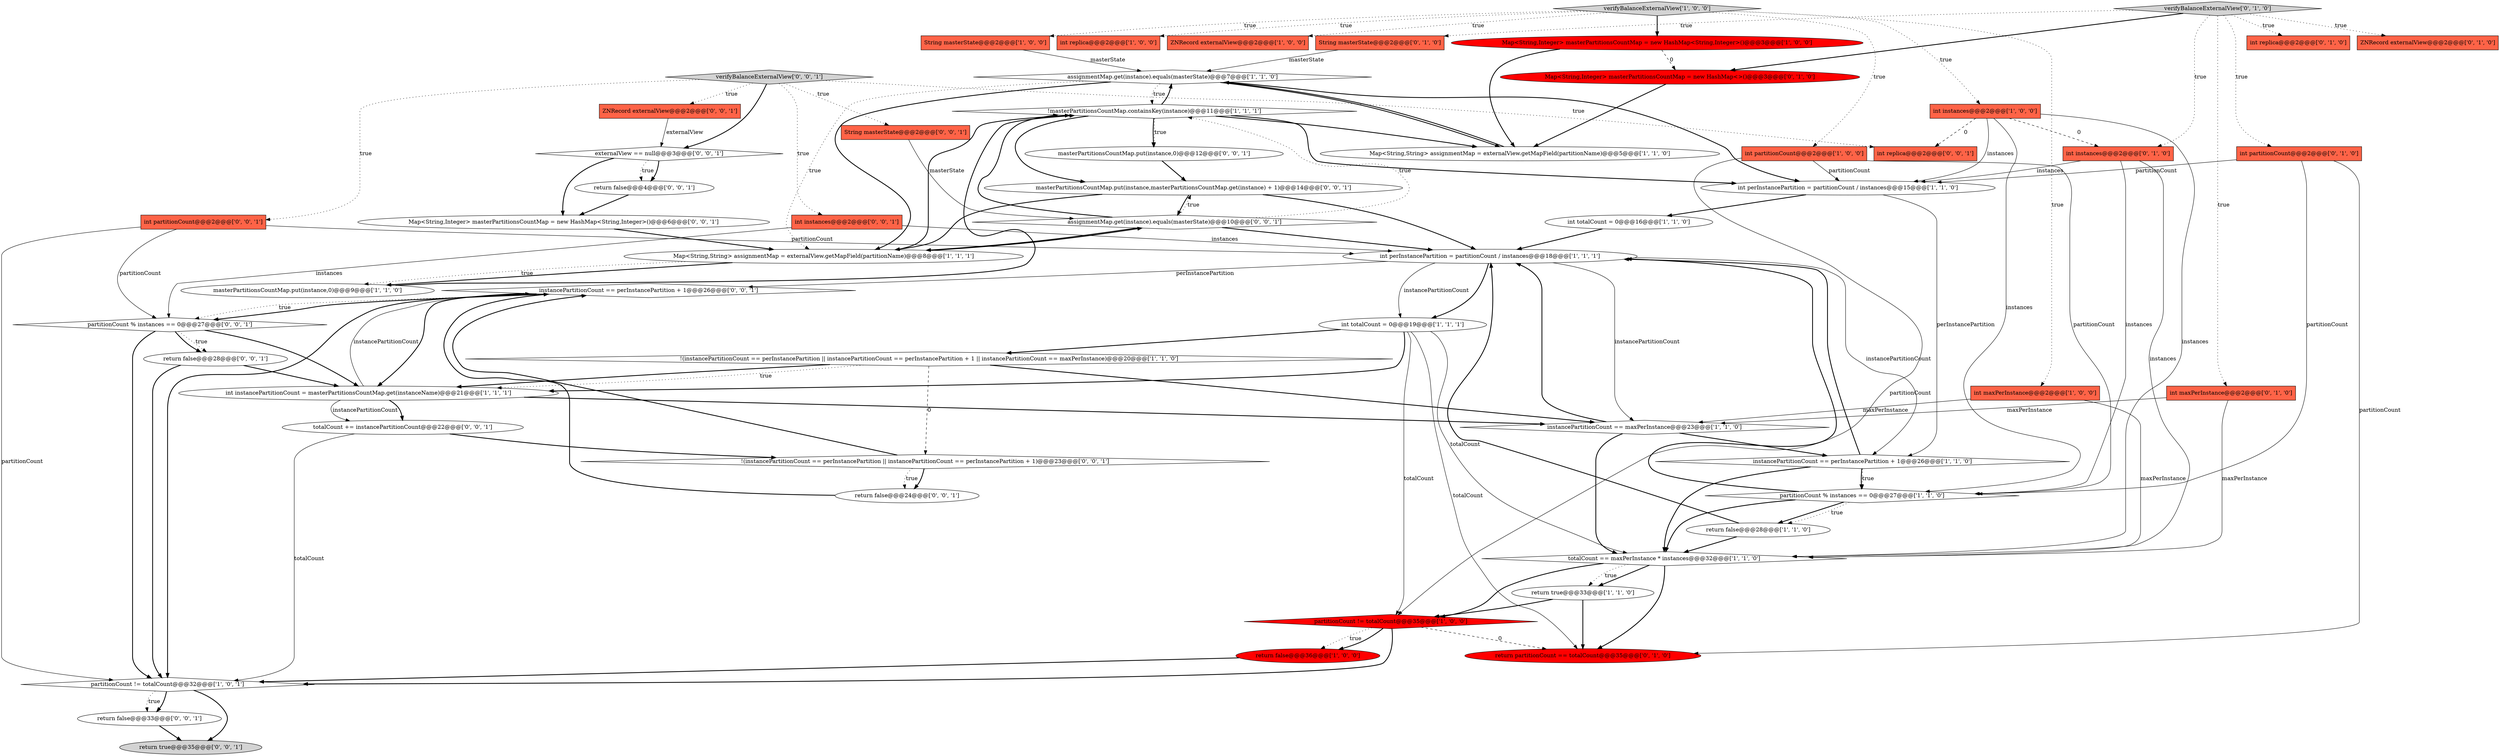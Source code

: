 digraph {
0 [style = filled, label = "partitionCount != totalCount@@@35@@@['1', '0', '0']", fillcolor = red, shape = diamond image = "AAA1AAABBB1BBB"];
54 [style = filled, label = "int replica@@@2@@@['0', '0', '1']", fillcolor = tomato, shape = box image = "AAA0AAABBB3BBB"];
52 [style = filled, label = "partitionCount % instances == 0@@@27@@@['0', '0', '1']", fillcolor = white, shape = diamond image = "AAA0AAABBB3BBB"];
3 [style = filled, label = "!masterPartitionsCountMap.containsKey(instance)@@@11@@@['1', '1', '1']", fillcolor = white, shape = diamond image = "AAA0AAABBB1BBB"];
29 [style = filled, label = "int partitionCount@@@2@@@['0', '1', '0']", fillcolor = tomato, shape = box image = "AAA0AAABBB2BBB"];
41 [style = filled, label = "totalCount += instancePartitionCount@@@22@@@['0', '0', '1']", fillcolor = white, shape = ellipse image = "AAA0AAABBB3BBB"];
17 [style = filled, label = "int replica@@@2@@@['1', '0', '0']", fillcolor = tomato, shape = box image = "AAA0AAABBB1BBB"];
45 [style = filled, label = "ZNRecord externalView@@@2@@@['0', '0', '1']", fillcolor = tomato, shape = box image = "AAA0AAABBB3BBB"];
56 [style = filled, label = "return false@@@33@@@['0', '0', '1']", fillcolor = white, shape = ellipse image = "AAA0AAABBB3BBB"];
2 [style = filled, label = "return true@@@33@@@['1', '1', '0']", fillcolor = white, shape = ellipse image = "AAA0AAABBB1BBB"];
21 [style = filled, label = "int maxPerInstance@@@2@@@['1', '0', '0']", fillcolor = tomato, shape = box image = "AAA0AAABBB1BBB"];
23 [style = filled, label = "int totalCount = 0@@@16@@@['1', '1', '0']", fillcolor = white, shape = ellipse image = "AAA0AAABBB1BBB"];
16 [style = filled, label = "!(instancePartitionCount == perInstancePartition || instancePartitionCount == perInstancePartition + 1 || instancePartitionCount == maxPerInstance)@@@20@@@['1', '1', '0']", fillcolor = white, shape = diamond image = "AAA0AAABBB1BBB"];
8 [style = filled, label = "Map<String,String> assignmentMap = externalView.getMapField(partitionName)@@@5@@@['1', '1', '0']", fillcolor = white, shape = ellipse image = "AAA0AAABBB1BBB"];
7 [style = filled, label = "String masterState@@@2@@@['1', '0', '0']", fillcolor = tomato, shape = box image = "AAA0AAABBB1BBB"];
28 [style = filled, label = "verifyBalanceExternalView['0', '1', '0']", fillcolor = lightgray, shape = diamond image = "AAA0AAABBB2BBB"];
37 [style = filled, label = "return true@@@35@@@['0', '0', '1']", fillcolor = lightgray, shape = ellipse image = "AAA0AAABBB3BBB"];
49 [style = filled, label = "return false@@@24@@@['0', '0', '1']", fillcolor = white, shape = ellipse image = "AAA0AAABBB3BBB"];
33 [style = filled, label = "int replica@@@2@@@['0', '1', '0']", fillcolor = tomato, shape = box image = "AAA0AAABBB2BBB"];
20 [style = filled, label = "totalCount == maxPerInstance * instances@@@32@@@['1', '1', '0']", fillcolor = white, shape = diamond image = "AAA0AAABBB1BBB"];
15 [style = filled, label = "int instancePartitionCount = masterPartitionsCountMap.get(instanceName)@@@21@@@['1', '1', '1']", fillcolor = white, shape = ellipse image = "AAA0AAABBB1BBB"];
50 [style = filled, label = "int instances@@@2@@@['0', '0', '1']", fillcolor = tomato, shape = box image = "AAA0AAABBB3BBB"];
11 [style = filled, label = "assignmentMap.get(instance).equals(masterState)@@@7@@@['1', '1', '0']", fillcolor = white, shape = diamond image = "AAA0AAABBB1BBB"];
4 [style = filled, label = "Map<String,Integer> masterPartitionsCountMap = new HashMap<String,Integer>()@@@3@@@['1', '0', '0']", fillcolor = red, shape = ellipse image = "AAA1AAABBB1BBB"];
1 [style = filled, label = "int perInstancePartition = partitionCount / instances@@@15@@@['1', '1', '0']", fillcolor = white, shape = ellipse image = "AAA0AAABBB1BBB"];
46 [style = filled, label = "return false@@@28@@@['0', '0', '1']", fillcolor = white, shape = ellipse image = "AAA0AAABBB3BBB"];
47 [style = filled, label = "verifyBalanceExternalView['0', '0', '1']", fillcolor = lightgray, shape = diamond image = "AAA0AAABBB3BBB"];
22 [style = filled, label = "instancePartitionCount == maxPerInstance@@@23@@@['1', '1', '0']", fillcolor = white, shape = diamond image = "AAA0AAABBB1BBB"];
12 [style = filled, label = "int partitionCount@@@2@@@['1', '0', '0']", fillcolor = tomato, shape = box image = "AAA0AAABBB1BBB"];
30 [style = filled, label = "return partitionCount == totalCount@@@35@@@['0', '1', '0']", fillcolor = red, shape = ellipse image = "AAA1AAABBB2BBB"];
36 [style = filled, label = "Map<String,Integer> masterPartitionsCountMap = new HashMap<>()@@@3@@@['0', '1', '0']", fillcolor = red, shape = ellipse image = "AAA1AAABBB2BBB"];
39 [style = filled, label = "int partitionCount@@@2@@@['0', '0', '1']", fillcolor = tomato, shape = box image = "AAA0AAABBB3BBB"];
13 [style = filled, label = "ZNRecord externalView@@@2@@@['1', '0', '0']", fillcolor = tomato, shape = box image = "AAA0AAABBB1BBB"];
34 [style = filled, label = "int maxPerInstance@@@2@@@['0', '1', '0']", fillcolor = tomato, shape = box image = "AAA0AAABBB2BBB"];
42 [style = filled, label = "externalView == null@@@3@@@['0', '0', '1']", fillcolor = white, shape = diamond image = "AAA0AAABBB3BBB"];
9 [style = filled, label = "masterPartitionsCountMap.put(instance,0)@@@9@@@['1', '1', '0']", fillcolor = white, shape = ellipse image = "AAA0AAABBB1BBB"];
40 [style = filled, label = "return false@@@4@@@['0', '0', '1']", fillcolor = white, shape = ellipse image = "AAA0AAABBB3BBB"];
25 [style = filled, label = "partitionCount % instances == 0@@@27@@@['1', '1', '0']", fillcolor = white, shape = diamond image = "AAA0AAABBB1BBB"];
38 [style = filled, label = "Map<String,Integer> masterPartitionsCountMap = new HashMap<String,Integer>()@@@6@@@['0', '0', '1']", fillcolor = white, shape = ellipse image = "AAA0AAABBB3BBB"];
44 [style = filled, label = "assignmentMap.get(instance).equals(masterState)@@@10@@@['0', '0', '1']", fillcolor = white, shape = diamond image = "AAA0AAABBB3BBB"];
43 [style = filled, label = "String masterState@@@2@@@['0', '0', '1']", fillcolor = tomato, shape = box image = "AAA0AAABBB3BBB"];
55 [style = filled, label = "masterPartitionsCountMap.put(instance,masterPartitionsCountMap.get(instance) + 1)@@@14@@@['0', '0', '1']", fillcolor = white, shape = ellipse image = "AAA0AAABBB3BBB"];
31 [style = filled, label = "ZNRecord externalView@@@2@@@['0', '1', '0']", fillcolor = tomato, shape = box image = "AAA0AAABBB2BBB"];
32 [style = filled, label = "String masterState@@@2@@@['0', '1', '0']", fillcolor = tomato, shape = box image = "AAA0AAABBB2BBB"];
14 [style = filled, label = "Map<String,String> assignmentMap = externalView.getMapField(partitionName)@@@8@@@['1', '1', '1']", fillcolor = white, shape = ellipse image = "AAA0AAABBB1BBB"];
35 [style = filled, label = "int instances@@@2@@@['0', '1', '0']", fillcolor = tomato, shape = box image = "AAA1AAABBB2BBB"];
48 [style = filled, label = "!(instancePartitionCount == perInstancePartition || instancePartitionCount == perInstancePartition + 1)@@@23@@@['0', '0', '1']", fillcolor = white, shape = diamond image = "AAA0AAABBB3BBB"];
18 [style = filled, label = "instancePartitionCount == perInstancePartition + 1@@@26@@@['1', '1', '0']", fillcolor = white, shape = diamond image = "AAA0AAABBB1BBB"];
26 [style = filled, label = "int instances@@@2@@@['1', '0', '0']", fillcolor = tomato, shape = box image = "AAA1AAABBB1BBB"];
6 [style = filled, label = "return false@@@36@@@['1', '0', '0']", fillcolor = red, shape = ellipse image = "AAA1AAABBB1BBB"];
27 [style = filled, label = "verifyBalanceExternalView['1', '0', '0']", fillcolor = lightgray, shape = diamond image = "AAA0AAABBB1BBB"];
51 [style = filled, label = "masterPartitionsCountMap.put(instance,0)@@@12@@@['0', '0', '1']", fillcolor = white, shape = ellipse image = "AAA0AAABBB3BBB"];
53 [style = filled, label = "instancePartitionCount == perInstancePartition + 1@@@26@@@['0', '0', '1']", fillcolor = white, shape = diamond image = "AAA0AAABBB3BBB"];
10 [style = filled, label = "return false@@@28@@@['1', '1', '0']", fillcolor = white, shape = ellipse image = "AAA0AAABBB1BBB"];
19 [style = filled, label = "partitionCount != totalCount@@@32@@@['1', '0', '1']", fillcolor = white, shape = diamond image = "AAA0AAABBB1BBB"];
5 [style = filled, label = "int totalCount = 0@@@19@@@['1', '1', '1']", fillcolor = white, shape = ellipse image = "AAA0AAABBB1BBB"];
24 [style = filled, label = "int perInstancePartition = partitionCount / instances@@@18@@@['1', '1', '1']", fillcolor = white, shape = ellipse image = "AAA0AAABBB1BBB"];
14->3 [style = bold, label=""];
11->14 [style = bold, label=""];
28->35 [style = dotted, label="true"];
35->20 [style = solid, label="instances"];
10->24 [style = bold, label=""];
46->15 [style = bold, label=""];
20->0 [style = bold, label=""];
55->14 [style = bold, label=""];
26->54 [style = dashed, label="0"];
53->52 [style = dotted, label="true"];
5->15 [style = bold, label=""];
15->41 [style = solid, label="instancePartitionCount"];
40->38 [style = bold, label=""];
0->6 [style = dotted, label="true"];
1->23 [style = bold, label=""];
39->52 [style = solid, label="partitionCount"];
41->48 [style = bold, label=""];
53->19 [style = bold, label=""];
50->52 [style = solid, label="instances"];
4->36 [style = dashed, label="0"];
52->46 [style = dotted, label="true"];
5->0 [style = solid, label="totalCount"];
0->30 [style = dashed, label="0"];
15->41 [style = bold, label=""];
4->8 [style = bold, label=""];
14->9 [style = bold, label=""];
25->10 [style = bold, label=""];
47->54 [style = dotted, label="true"];
1->18 [style = solid, label="perInstancePartition"];
12->0 [style = solid, label="partitionCount"];
8->11 [style = bold, label=""];
44->3 [style = dotted, label="true"];
48->49 [style = bold, label=""];
43->44 [style = solid, label="masterState"];
28->36 [style = bold, label=""];
0->19 [style = bold, label=""];
53->52 [style = bold, label=""];
44->3 [style = bold, label=""];
11->14 [style = dotted, label="true"];
3->11 [style = bold, label=""];
24->53 [style = solid, label="perInstancePartition"];
39->19 [style = solid, label="partitionCount"];
27->21 [style = dotted, label="true"];
3->51 [style = bold, label=""];
52->19 [style = bold, label=""];
29->30 [style = solid, label="partitionCount"];
21->22 [style = solid, label="maxPerInstance"];
41->19 [style = solid, label="totalCount"];
42->40 [style = bold, label=""];
19->56 [style = bold, label=""];
24->5 [style = bold, label=""];
19->37 [style = bold, label=""];
28->29 [style = dotted, label="true"];
47->43 [style = dotted, label="true"];
25->24 [style = bold, label=""];
18->20 [style = bold, label=""];
22->18 [style = bold, label=""];
16->48 [style = dashed, label="0"];
24->22 [style = solid, label="instancePartitionCount"];
32->11 [style = solid, label="masterState"];
22->20 [style = bold, label=""];
5->20 [style = solid, label="totalCount"];
35->25 [style = solid, label="instances"];
18->25 [style = bold, label=""];
11->8 [style = bold, label=""];
46->19 [style = bold, label=""];
25->10 [style = dotted, label="true"];
28->34 [style = dotted, label="true"];
42->38 [style = bold, label=""];
12->25 [style = solid, label="partitionCount"];
52->15 [style = bold, label=""];
34->22 [style = solid, label="maxPerInstance"];
18->24 [style = bold, label=""];
52->46 [style = bold, label=""];
3->1 [style = bold, label=""];
47->42 [style = bold, label=""];
35->1 [style = solid, label="instances"];
56->37 [style = bold, label=""];
5->30 [style = solid, label="totalCount"];
26->35 [style = dashed, label="0"];
27->13 [style = dotted, label="true"];
44->14 [style = bold, label=""];
3->55 [style = bold, label=""];
42->40 [style = dotted, label="true"];
15->22 [style = bold, label=""];
5->16 [style = bold, label=""];
25->20 [style = bold, label=""];
24->18 [style = solid, label="instancePartitionCount"];
2->0 [style = bold, label=""];
28->32 [style = dotted, label="true"];
47->39 [style = dotted, label="true"];
3->8 [style = bold, label=""];
47->50 [style = dotted, label="true"];
21->20 [style = solid, label="maxPerInstance"];
34->20 [style = solid, label="maxPerInstance"];
19->56 [style = dotted, label="true"];
15->53 [style = solid, label="instancePartitionCount"];
36->8 [style = bold, label=""];
24->5 [style = solid, label="instancePartitionCount"];
9->3 [style = bold, label=""];
39->24 [style = solid, label="partitionCount"];
50->24 [style = solid, label="instances"];
27->17 [style = dotted, label="true"];
44->24 [style = bold, label=""];
11->3 [style = dotted, label="true"];
29->25 [style = solid, label="partitionCount"];
16->15 [style = dotted, label="true"];
16->15 [style = bold, label=""];
28->31 [style = dotted, label="true"];
10->20 [style = bold, label=""];
18->25 [style = dotted, label="true"];
11->1 [style = bold, label=""];
0->6 [style = bold, label=""];
28->33 [style = dotted, label="true"];
27->26 [style = dotted, label="true"];
47->45 [style = dotted, label="true"];
55->24 [style = bold, label=""];
48->53 [style = bold, label=""];
6->19 [style = bold, label=""];
26->25 [style = solid, label="instances"];
16->22 [style = bold, label=""];
27->12 [style = dotted, label="true"];
14->44 [style = bold, label=""];
48->49 [style = dotted, label="true"];
38->14 [style = bold, label=""];
12->1 [style = solid, label="partitionCount"];
20->2 [style = bold, label=""];
49->53 [style = bold, label=""];
26->20 [style = solid, label="instances"];
27->4 [style = bold, label=""];
55->44 [style = bold, label=""];
23->24 [style = bold, label=""];
45->42 [style = solid, label="externalView"];
27->7 [style = dotted, label="true"];
51->55 [style = bold, label=""];
44->55 [style = dotted, label="true"];
20->2 [style = dotted, label="true"];
53->15 [style = bold, label=""];
14->9 [style = dotted, label="true"];
22->24 [style = bold, label=""];
2->30 [style = bold, label=""];
20->30 [style = bold, label=""];
26->1 [style = solid, label="instances"];
3->51 [style = dotted, label="true"];
7->11 [style = solid, label="masterState"];
29->1 [style = solid, label="partitionCount"];
}
